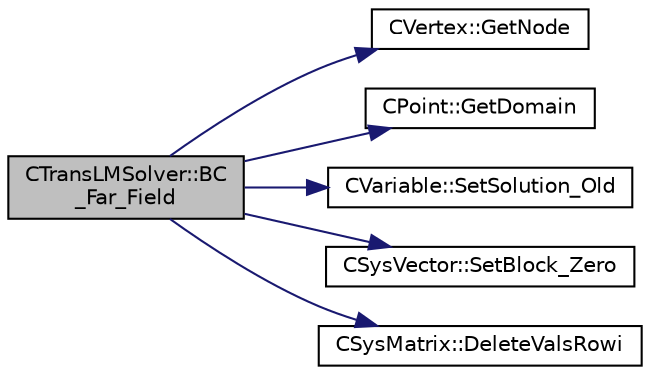 digraph "CTransLMSolver::BC_Far_Field"
{
  edge [fontname="Helvetica",fontsize="10",labelfontname="Helvetica",labelfontsize="10"];
  node [fontname="Helvetica",fontsize="10",shape=record];
  rankdir="LR";
  Node27 [label="CTransLMSolver::BC\l_Far_Field",height=0.2,width=0.4,color="black", fillcolor="grey75", style="filled", fontcolor="black"];
  Node27 -> Node28 [color="midnightblue",fontsize="10",style="solid",fontname="Helvetica"];
  Node28 [label="CVertex::GetNode",height=0.2,width=0.4,color="black", fillcolor="white", style="filled",URL="$class_c_vertex.html#a95c513bf927464157ed96b6c79779a1f",tooltip="Get the node of the vertex. "];
  Node27 -> Node29 [color="midnightblue",fontsize="10",style="solid",fontname="Helvetica"];
  Node29 [label="CPoint::GetDomain",height=0.2,width=0.4,color="black", fillcolor="white", style="filled",URL="$class_c_point.html#a1d7e22a60d4cfef356af1cba2bab3e55",tooltip="For parallel computation, its indicates if a point must be computed or not. "];
  Node27 -> Node30 [color="midnightblue",fontsize="10",style="solid",fontname="Helvetica"];
  Node30 [label="CVariable::SetSolution_Old",height=0.2,width=0.4,color="black", fillcolor="white", style="filled",URL="$class_c_variable.html#a6ee4d8d450971204cc054a33d6473732",tooltip="Set the value of the old solution. "];
  Node27 -> Node31 [color="midnightblue",fontsize="10",style="solid",fontname="Helvetica"];
  Node31 [label="CSysVector::SetBlock_Zero",height=0.2,width=0.4,color="black", fillcolor="white", style="filled",URL="$class_c_sys_vector.html#a9dedcec16bd6d95575de5b99e7a07e78",tooltip="Set the residual to zero. "];
  Node27 -> Node32 [color="midnightblue",fontsize="10",style="solid",fontname="Helvetica"];
  Node32 [label="CSysMatrix::DeleteValsRowi",height=0.2,width=0.4,color="black", fillcolor="white", style="filled",URL="$class_c_sys_matrix.html#a9473b0224c9b9a2749571db0bbd22a70",tooltip="Deletes the values of the row i of the sparse matrix. "];
}
